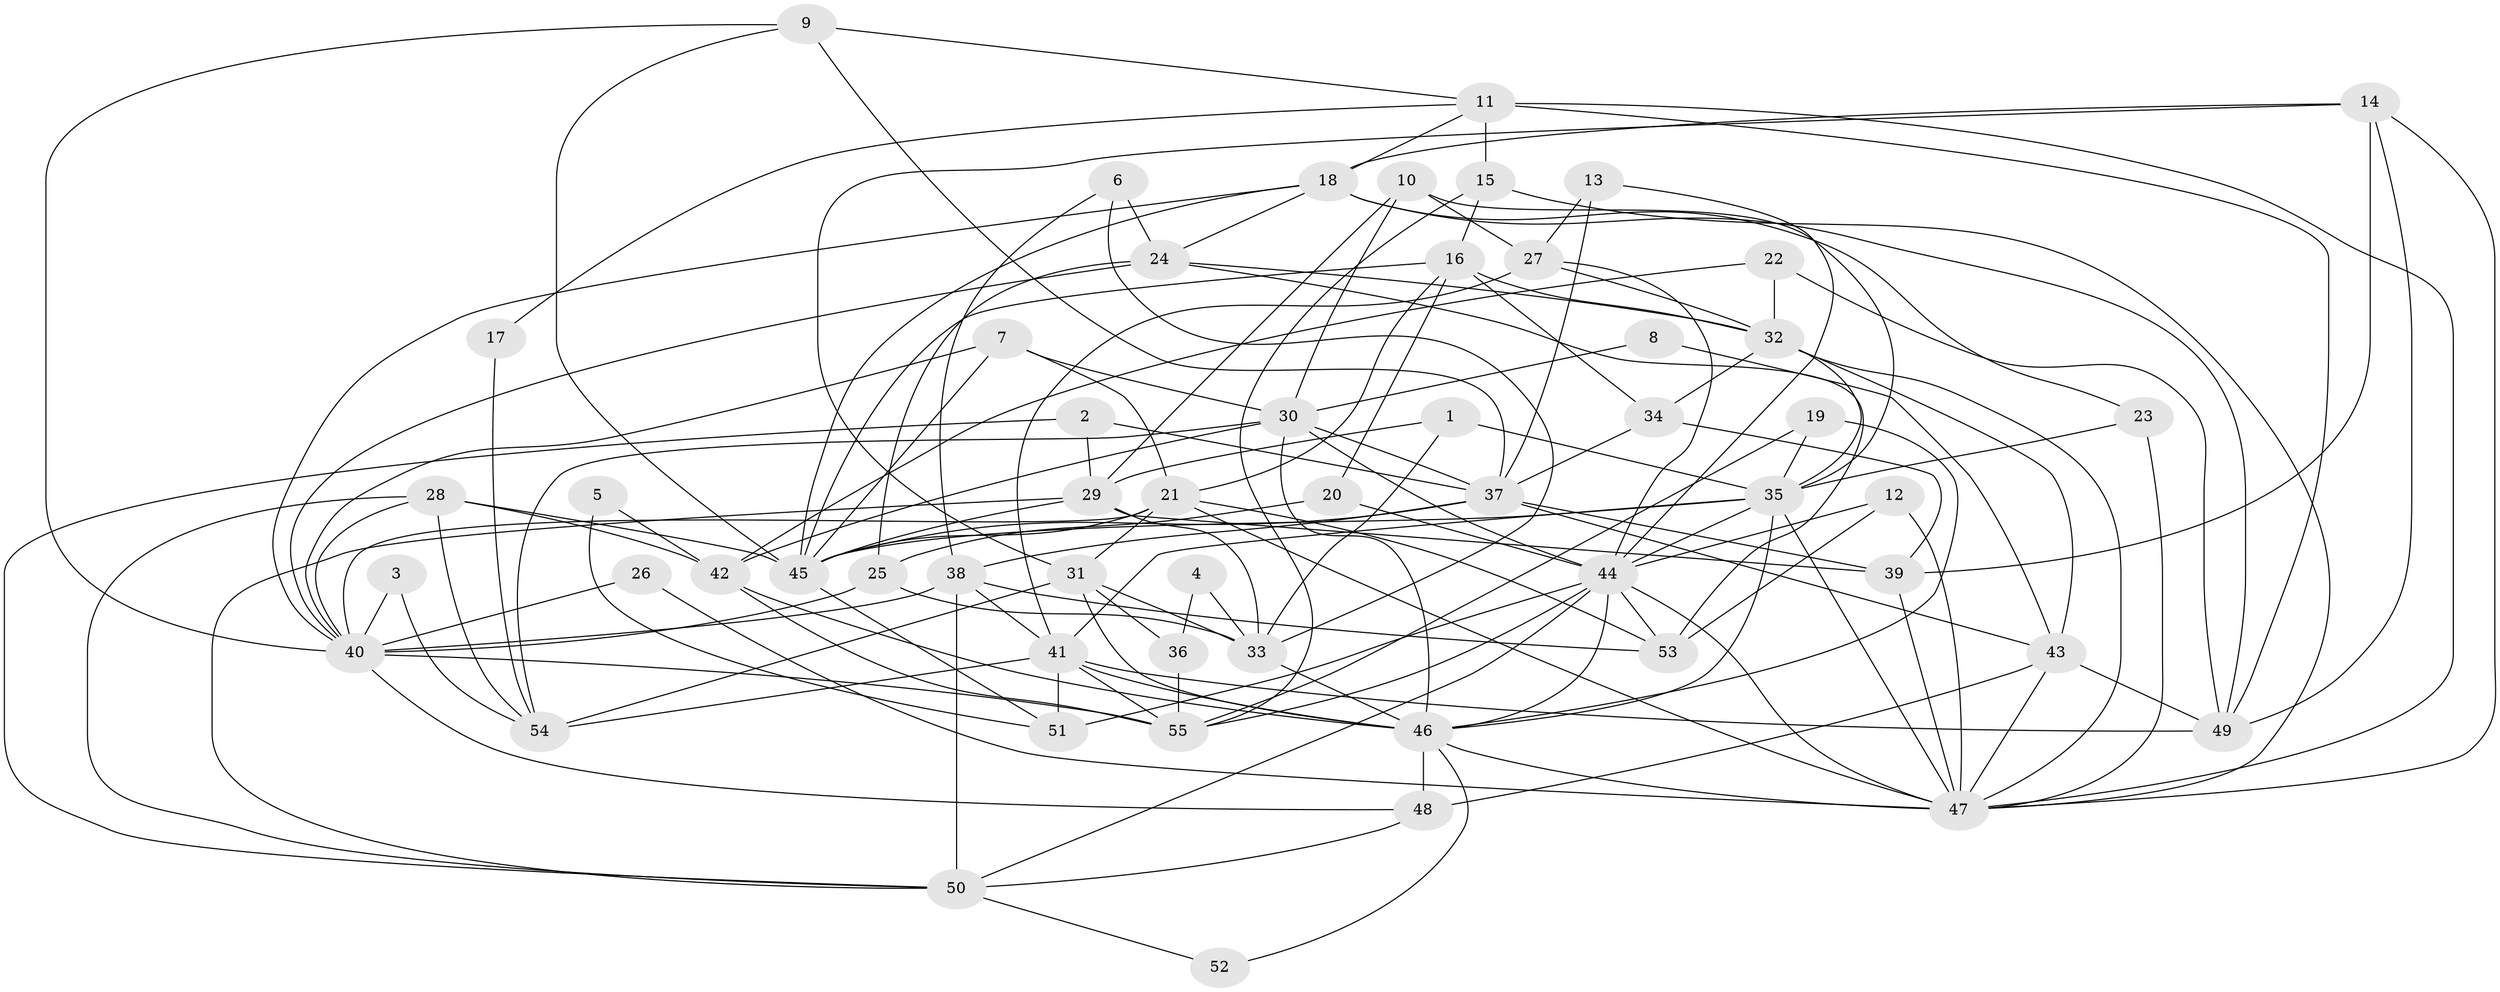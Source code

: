 // original degree distribution, {3: 0.2727272727272727, 5: 0.2, 4: 0.2, 2: 0.18181818181818182, 6: 0.07272727272727272, 8: 0.02727272727272727, 9: 0.00909090909090909, 7: 0.02727272727272727, 10: 0.00909090909090909}
// Generated by graph-tools (version 1.1) at 2025/26/03/09/25 03:26:19]
// undirected, 55 vertices, 149 edges
graph export_dot {
graph [start="1"]
  node [color=gray90,style=filled];
  1;
  2;
  3;
  4;
  5;
  6;
  7;
  8;
  9;
  10;
  11;
  12;
  13;
  14;
  15;
  16;
  17;
  18;
  19;
  20;
  21;
  22;
  23;
  24;
  25;
  26;
  27;
  28;
  29;
  30;
  31;
  32;
  33;
  34;
  35;
  36;
  37;
  38;
  39;
  40;
  41;
  42;
  43;
  44;
  45;
  46;
  47;
  48;
  49;
  50;
  51;
  52;
  53;
  54;
  55;
  1 -- 29 [weight=1.0];
  1 -- 33 [weight=1.0];
  1 -- 35 [weight=1.0];
  2 -- 29 [weight=1.0];
  2 -- 37 [weight=1.0];
  2 -- 50 [weight=1.0];
  3 -- 40 [weight=1.0];
  3 -- 54 [weight=1.0];
  4 -- 33 [weight=1.0];
  4 -- 36 [weight=1.0];
  5 -- 42 [weight=1.0];
  5 -- 51 [weight=1.0];
  6 -- 24 [weight=1.0];
  6 -- 33 [weight=1.0];
  6 -- 38 [weight=1.0];
  7 -- 21 [weight=1.0];
  7 -- 30 [weight=1.0];
  7 -- 40 [weight=1.0];
  7 -- 45 [weight=2.0];
  8 -- 30 [weight=1.0];
  8 -- 43 [weight=1.0];
  9 -- 11 [weight=1.0];
  9 -- 37 [weight=1.0];
  9 -- 40 [weight=1.0];
  9 -- 45 [weight=1.0];
  10 -- 27 [weight=1.0];
  10 -- 29 [weight=1.0];
  10 -- 30 [weight=1.0];
  10 -- 35 [weight=1.0];
  11 -- 15 [weight=1.0];
  11 -- 17 [weight=1.0];
  11 -- 18 [weight=1.0];
  11 -- 47 [weight=2.0];
  11 -- 49 [weight=1.0];
  12 -- 44 [weight=1.0];
  12 -- 47 [weight=2.0];
  12 -- 53 [weight=1.0];
  13 -- 27 [weight=1.0];
  13 -- 37 [weight=1.0];
  13 -- 44 [weight=1.0];
  14 -- 18 [weight=1.0];
  14 -- 31 [weight=1.0];
  14 -- 39 [weight=1.0];
  14 -- 47 [weight=1.0];
  14 -- 49 [weight=1.0];
  15 -- 16 [weight=1.0];
  15 -- 47 [weight=1.0];
  15 -- 55 [weight=1.0];
  16 -- 20 [weight=1.0];
  16 -- 21 [weight=1.0];
  16 -- 32 [weight=1.0];
  16 -- 34 [weight=2.0];
  16 -- 45 [weight=1.0];
  17 -- 54 [weight=1.0];
  18 -- 23 [weight=1.0];
  18 -- 24 [weight=1.0];
  18 -- 40 [weight=1.0];
  18 -- 45 [weight=1.0];
  18 -- 49 [weight=1.0];
  19 -- 35 [weight=1.0];
  19 -- 46 [weight=1.0];
  19 -- 55 [weight=1.0];
  20 -- 25 [weight=1.0];
  20 -- 44 [weight=1.0];
  21 -- 31 [weight=1.0];
  21 -- 40 [weight=1.0];
  21 -- 45 [weight=1.0];
  21 -- 47 [weight=2.0];
  21 -- 53 [weight=1.0];
  22 -- 32 [weight=1.0];
  22 -- 42 [weight=1.0];
  22 -- 49 [weight=1.0];
  23 -- 35 [weight=1.0];
  23 -- 47 [weight=1.0];
  24 -- 25 [weight=1.0];
  24 -- 32 [weight=1.0];
  24 -- 40 [weight=1.0];
  24 -- 53 [weight=1.0];
  25 -- 33 [weight=1.0];
  25 -- 40 [weight=1.0];
  26 -- 40 [weight=2.0];
  26 -- 47 [weight=1.0];
  27 -- 32 [weight=1.0];
  27 -- 41 [weight=1.0];
  27 -- 44 [weight=1.0];
  28 -- 40 [weight=1.0];
  28 -- 42 [weight=1.0];
  28 -- 45 [weight=1.0];
  28 -- 50 [weight=1.0];
  28 -- 54 [weight=1.0];
  29 -- 33 [weight=1.0];
  29 -- 39 [weight=1.0];
  29 -- 45 [weight=1.0];
  29 -- 50 [weight=1.0];
  30 -- 37 [weight=1.0];
  30 -- 42 [weight=1.0];
  30 -- 44 [weight=2.0];
  30 -- 46 [weight=1.0];
  30 -- 54 [weight=1.0];
  31 -- 33 [weight=1.0];
  31 -- 36 [weight=1.0];
  31 -- 46 [weight=1.0];
  31 -- 54 [weight=1.0];
  32 -- 34 [weight=1.0];
  32 -- 35 [weight=1.0];
  32 -- 43 [weight=1.0];
  32 -- 47 [weight=1.0];
  33 -- 46 [weight=1.0];
  34 -- 37 [weight=1.0];
  34 -- 39 [weight=1.0];
  35 -- 41 [weight=1.0];
  35 -- 44 [weight=1.0];
  35 -- 45 [weight=1.0];
  35 -- 46 [weight=1.0];
  35 -- 47 [weight=1.0];
  36 -- 55 [weight=1.0];
  37 -- 38 [weight=1.0];
  37 -- 39 [weight=1.0];
  37 -- 43 [weight=1.0];
  37 -- 45 [weight=1.0];
  38 -- 40 [weight=1.0];
  38 -- 41 [weight=1.0];
  38 -- 50 [weight=1.0];
  38 -- 53 [weight=1.0];
  39 -- 47 [weight=1.0];
  40 -- 48 [weight=1.0];
  40 -- 55 [weight=1.0];
  41 -- 46 [weight=1.0];
  41 -- 49 [weight=2.0];
  41 -- 51 [weight=1.0];
  41 -- 54 [weight=2.0];
  41 -- 55 [weight=1.0];
  42 -- 46 [weight=1.0];
  42 -- 55 [weight=1.0];
  43 -- 47 [weight=1.0];
  43 -- 48 [weight=1.0];
  43 -- 49 [weight=1.0];
  44 -- 46 [weight=1.0];
  44 -- 47 [weight=1.0];
  44 -- 50 [weight=1.0];
  44 -- 51 [weight=1.0];
  44 -- 53 [weight=1.0];
  44 -- 55 [weight=1.0];
  45 -- 51 [weight=1.0];
  46 -- 47 [weight=1.0];
  46 -- 48 [weight=1.0];
  46 -- 52 [weight=1.0];
  48 -- 50 [weight=1.0];
  50 -- 52 [weight=1.0];
}
